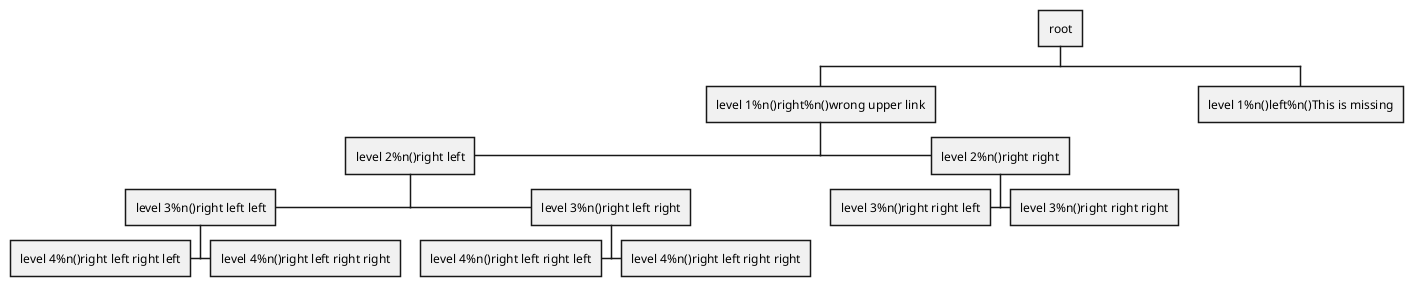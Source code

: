 {
  "sha1": "9ks9k9foxv7cq7apc6qxit0rq4kiplz",
  "insertion": {
    "when": "2024-05-30T20:48:21.706Z",
    "url": "https://forum.plantuml.net/15159/wbs-missing-link-and-missing-box",
    "user": "plantuml@gmail.com"
  }
}
@startwbs 
+ root
 + level 1%n()right%n()wrong upper link
  + level 2%n()right right
   + level 3%n()right right right
   - level 3%n()right right left
  - level 2%n()right left
   + level 3%n()right left right
    + level 4%n()right left right right
    - level 4%n()right left right left
   - level 3%n()right left left
    + level 4%n()right left right right
    - level 4%n()right left right left
 + level 1%n()left%n()This is missing
@endwbs
